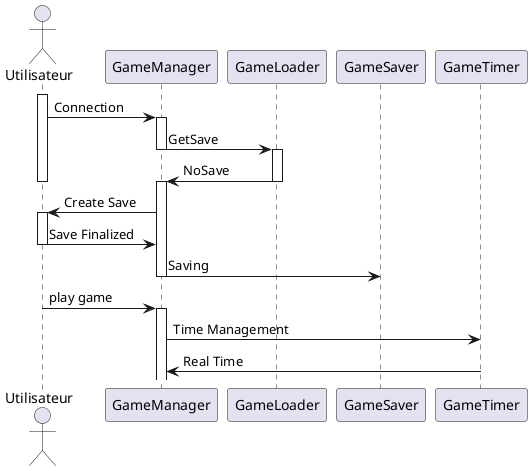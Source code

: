 	
@startuml game manager
/' Guide : https://plantuml.com/en/sequence-diagram '/

/'Connection au jeu et reccupération'/
    Actor Utilisateur


    activate Utilisateur

    Utilisateur -> GameManager : Connection

    activate GameManager

    GameManager -> GameLoader : GetSave

    deactivate GameManager

    activate GameLoader

    GameLoader -> GameManager : NoSave

    deactivate GameLoader

    deactivate Utilisateur

/'
Gestion de la sauvegarde
'/
    
    activate GameManager

    GameManager -> Utilisateur : Create Save

    activate Utilisateur

    Utilisateur -> GameManager : Save Finalized

    deactivate Utilisateur

    GameManager -> GameSaver : Saving

    deactivate GameManager


    Utilisateur -> GameManager : play game

    

activate GameManager

GameManager -> GameTimer : Time Management

GameTimer -> GameManager : Real Time


@enduml